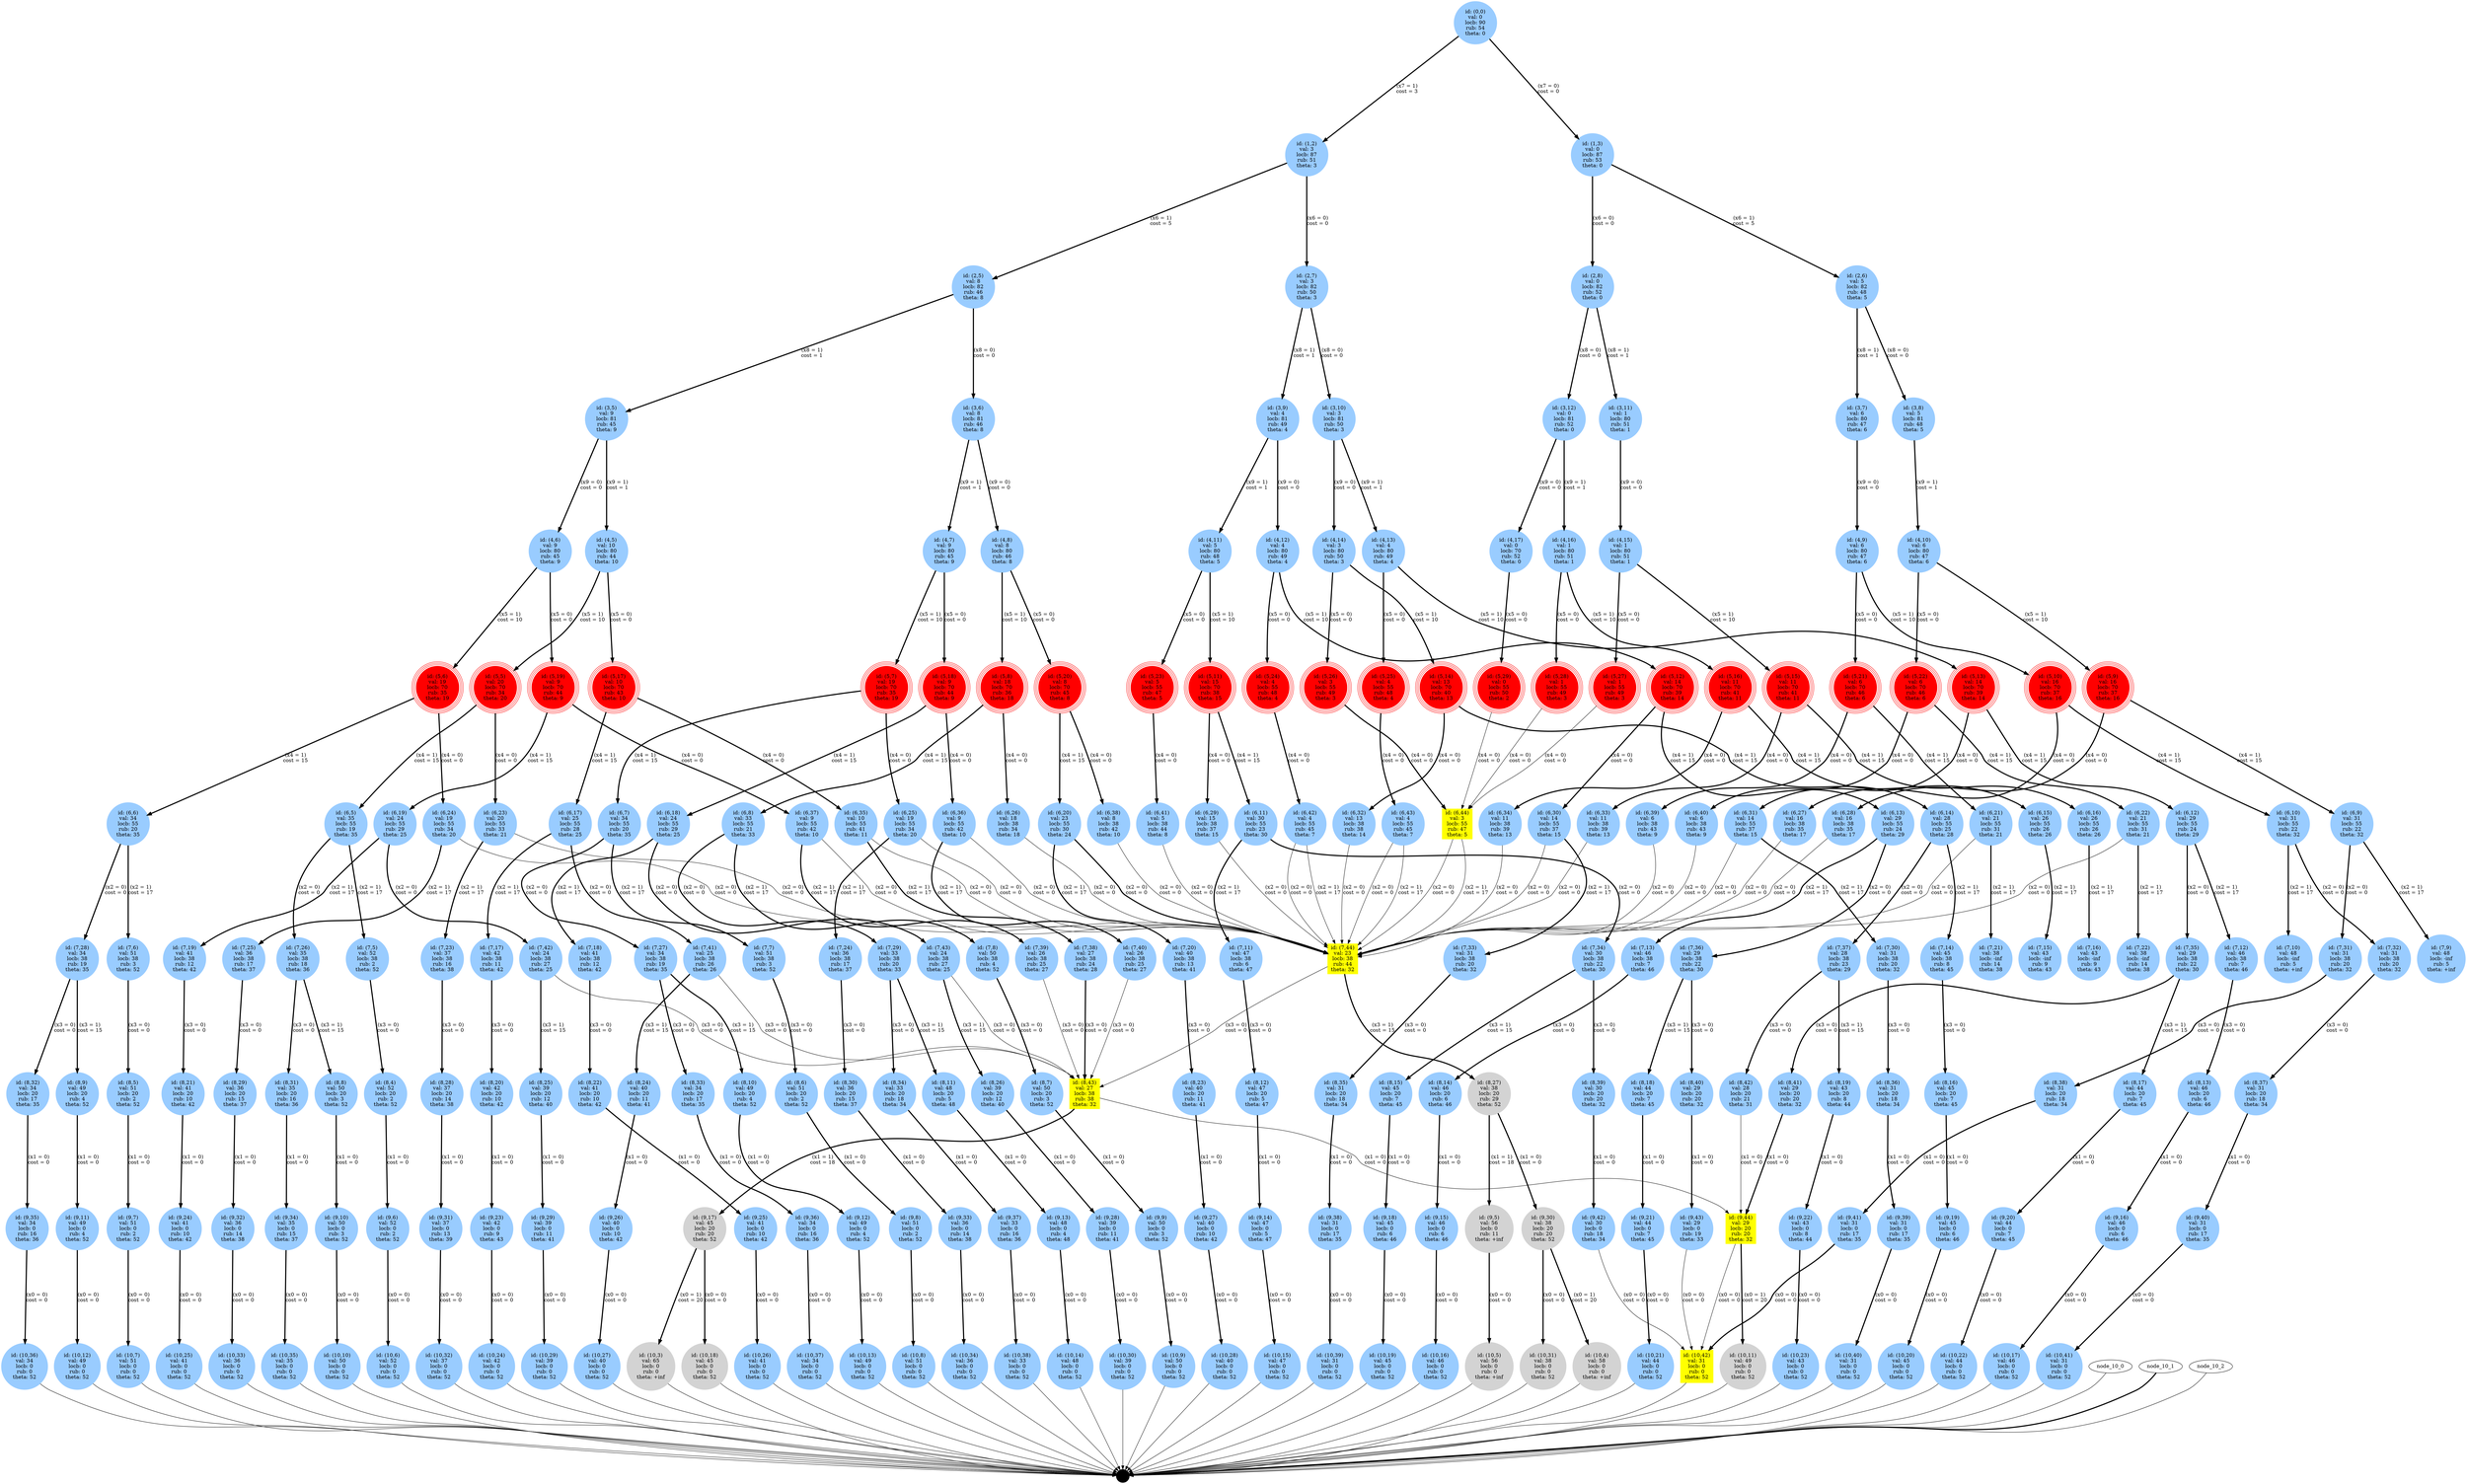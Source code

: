 digraph {
	ranksep = 3;

	node_0_0 [shape=circle,style=filled,color="#99ccff",peripheries=1,group="root",label="id: (0,0)\nval: 0\nlocb: 90\nrub: 54\ntheta: 0"];
	node_1_2 [shape=circle,style=filled,color="#99ccff",peripheries=1,group="7",label="id: (1,2)\nval: 3\nlocb: 87\nrub: 51\ntheta: 3"];
	node_0_0 -> node_1_2 [penwidth=3,label="(x7 = 1)\ncost = 3"];
	node_1_3 [shape=circle,style=filled,color="#99ccff",peripheries=1,group="7",label="id: (1,3)\nval: 0\nlocb: 87\nrub: 53\ntheta: 0"];
	node_0_0 -> node_1_3 [penwidth=3,label="(x7 = 0)\ncost = 0"];
	node_2_5 [shape=circle,style=filled,color="#99ccff",peripheries=1,group="6",label="id: (2,5)\nval: 8\nlocb: 82\nrub: 46\ntheta: 8"];
	node_1_2 -> node_2_5 [penwidth=3,label="(x6 = 1)\ncost = 5"];
	node_2_6 [shape=circle,style=filled,color="#99ccff",peripheries=1,group="6",label="id: (2,6)\nval: 5\nlocb: 82\nrub: 48\ntheta: 5"];
	node_1_3 -> node_2_6 [penwidth=3,label="(x6 = 1)\ncost = 5"];
	node_2_7 [shape=circle,style=filled,color="#99ccff",peripheries=1,group="6",label="id: (2,7)\nval: 3\nlocb: 82\nrub: 50\ntheta: 3"];
	node_1_2 -> node_2_7 [penwidth=3,label="(x6 = 0)\ncost = 0"];
	node_2_8 [shape=circle,style=filled,color="#99ccff",peripheries=1,group="6",label="id: (2,8)\nval: 0\nlocb: 82\nrub: 52\ntheta: 0"];
	node_1_3 -> node_2_8 [penwidth=3,label="(x6 = 0)\ncost = 0"];
	node_3_5 [shape=circle,style=filled,color="#99ccff",peripheries=1,group="8",label="id: (3,5)\nval: 9\nlocb: 81\nrub: 45\ntheta: 9"];
	node_2_5 -> node_3_5 [penwidth=3,label="(x8 = 1)\ncost = 1"];
	node_3_6 [shape=circle,style=filled,color="#99ccff",peripheries=1,group="8",label="id: (3,6)\nval: 8\nlocb: 81\nrub: 46\ntheta: 8"];
	node_2_5 -> node_3_6 [penwidth=3,label="(x8 = 0)\ncost = 0"];
	node_3_7 [shape=circle,style=filled,color="#99ccff",peripheries=1,group="8",label="id: (3,7)\nval: 6\nlocb: 80\nrub: 47\ntheta: 6"];
	node_2_6 -> node_3_7 [penwidth=3,label="(x8 = 1)\ncost = 1"];
	node_3_8 [shape=circle,style=filled,color="#99ccff",peripheries=1,group="8",label="id: (3,8)\nval: 5\nlocb: 81\nrub: 48\ntheta: 5"];
	node_2_6 -> node_3_8 [penwidth=3,label="(x8 = 0)\ncost = 0"];
	node_3_9 [shape=circle,style=filled,color="#99ccff",peripheries=1,group="8",label="id: (3,9)\nval: 4\nlocb: 81\nrub: 49\ntheta: 4"];
	node_2_7 -> node_3_9 [penwidth=3,label="(x8 = 1)\ncost = 1"];
	node_3_10 [shape=circle,style=filled,color="#99ccff",peripheries=1,group="8",label="id: (3,10)\nval: 3\nlocb: 81\nrub: 50\ntheta: 3"];
	node_2_7 -> node_3_10 [penwidth=3,label="(x8 = 0)\ncost = 0"];
	node_3_11 [shape=circle,style=filled,color="#99ccff",peripheries=1,group="8",label="id: (3,11)\nval: 1\nlocb: 80\nrub: 51\ntheta: 1"];
	node_2_8 -> node_3_11 [penwidth=3,label="(x8 = 1)\ncost = 1"];
	node_3_12 [shape=circle,style=filled,color="#99ccff",peripheries=1,group="8",label="id: (3,12)\nval: 0\nlocb: 81\nrub: 52\ntheta: 0"];
	node_2_8 -> node_3_12 [penwidth=3,label="(x8 = 0)\ncost = 0"];
	node_4_5 [shape=circle,style=filled,color="#99ccff",peripheries=1,group="9",label="id: (4,5)\nval: 10\nlocb: 80\nrub: 44\ntheta: 10"];
	node_3_5 -> node_4_5 [penwidth=3,label="(x9 = 1)\ncost = 1"];
	node_4_6 [shape=circle,style=filled,color="#99ccff",peripheries=1,group="9",label="id: (4,6)\nval: 9\nlocb: 80\nrub: 45\ntheta: 9"];
	node_3_5 -> node_4_6 [penwidth=3,label="(x9 = 0)\ncost = 0"];
	node_4_7 [shape=circle,style=filled,color="#99ccff",peripheries=1,group="9",label="id: (4,7)\nval: 9\nlocb: 80\nrub: 45\ntheta: 9"];
	node_3_6 -> node_4_7 [penwidth=3,label="(x9 = 1)\ncost = 1"];
	node_4_8 [shape=circle,style=filled,color="#99ccff",peripheries=1,group="9",label="id: (4,8)\nval: 8\nlocb: 80\nrub: 46\ntheta: 8"];
	node_3_6 -> node_4_8 [penwidth=3,label="(x9 = 0)\ncost = 0"];
	node_4_9 [shape=circle,style=filled,color="#99ccff",peripheries=1,group="9",label="id: (4,9)\nval: 6\nlocb: 80\nrub: 47\ntheta: 6"];
	node_3_7 -> node_4_9 [penwidth=3,label="(x9 = 0)\ncost = 0"];
	node_4_10 [shape=circle,style=filled,color="#99ccff",peripheries=1,group="9",label="id: (4,10)\nval: 6\nlocb: 80\nrub: 47\ntheta: 6"];
	node_3_8 -> node_4_10 [penwidth=3,label="(x9 = 1)\ncost = 1"];
	node_4_11 [shape=circle,style=filled,color="#99ccff",peripheries=1,group="9",label="id: (4,11)\nval: 5\nlocb: 80\nrub: 48\ntheta: 5"];
	node_3_9 -> node_4_11 [penwidth=3,label="(x9 = 1)\ncost = 1"];
	node_4_12 [shape=circle,style=filled,color="#99ccff",peripheries=1,group="9",label="id: (4,12)\nval: 4\nlocb: 80\nrub: 49\ntheta: 4"];
	node_3_9 -> node_4_12 [penwidth=3,label="(x9 = 0)\ncost = 0"];
	node_4_13 [shape=circle,style=filled,color="#99ccff",peripheries=1,group="9",label="id: (4,13)\nval: 4\nlocb: 80\nrub: 49\ntheta: 4"];
	node_3_10 -> node_4_13 [penwidth=3,label="(x9 = 1)\ncost = 1"];
	node_4_14 [shape=circle,style=filled,color="#99ccff",peripheries=1,group="9",label="id: (4,14)\nval: 3\nlocb: 80\nrub: 50\ntheta: 3"];
	node_3_10 -> node_4_14 [penwidth=3,label="(x9 = 0)\ncost = 0"];
	node_4_15 [shape=circle,style=filled,color="#99ccff",peripheries=1,group="9",label="id: (4,15)\nval: 1\nlocb: 80\nrub: 51\ntheta: 1"];
	node_3_11 -> node_4_15 [penwidth=3,label="(x9 = 0)\ncost = 0"];
	node_4_16 [shape=circle,style=filled,color="#99ccff",peripheries=1,group="9",label="id: (4,16)\nval: 1\nlocb: 80\nrub: 51\ntheta: 1"];
	node_3_12 -> node_4_16 [penwidth=3,label="(x9 = 1)\ncost = 1"];
	node_4_17 [shape=circle,style=filled,color="#99ccff",peripheries=1,group="9",label="id: (4,17)\nval: 0\nlocb: 70\nrub: 52\ntheta: 0"];
	node_3_12 -> node_4_17 [penwidth=3,label="(x9 = 0)\ncost = 0"];
	node_5_5 [shape=circle,style=filled,color=red,peripheries=4,group="5",label="id: (5,5)\nval: 20\nlocb: 70\nrub: 34\ntheta: 20"];
	node_4_5 -> node_5_5 [penwidth=3,label="(x5 = 1)\ncost = 10"];
	node_5_6 [shape=circle,style=filled,color=red,peripheries=4,group="5",label="id: (5,6)\nval: 19\nlocb: 70\nrub: 35\ntheta: 19"];
	node_4_6 -> node_5_6 [penwidth=3,label="(x5 = 1)\ncost = 10"];
	node_5_7 [shape=circle,style=filled,color=red,peripheries=4,group="5",label="id: (5,7)\nval: 19\nlocb: 70\nrub: 35\ntheta: 19"];
	node_4_7 -> node_5_7 [penwidth=3,label="(x5 = 1)\ncost = 10"];
	node_5_8 [shape=circle,style=filled,color=red,peripheries=4,group="5",label="id: (5,8)\nval: 18\nlocb: 70\nrub: 36\ntheta: 18"];
	node_4_8 -> node_5_8 [penwidth=3,label="(x5 = 1)\ncost = 10"];
	node_5_9 [shape=circle,style=filled,color=red,peripheries=4,group="5",label="id: (5,9)\nval: 16\nlocb: 70\nrub: 37\ntheta: 16"];
	node_4_10 -> node_5_9 [penwidth=3,label="(x5 = 1)\ncost = 10"];
	node_5_10 [shape=circle,style=filled,color=red,peripheries=4,group="5",label="id: (5,10)\nval: 16\nlocb: 70\nrub: 37\ntheta: 16"];
	node_4_9 -> node_5_10 [penwidth=3,label="(x5 = 1)\ncost = 10"];
	node_5_11 [shape=circle,style=filled,color=red,peripheries=4,group="5",label="id: (5,11)\nval: 15\nlocb: 70\nrub: 38\ntheta: 15"];
	node_4_11 -> node_5_11 [penwidth=3,label="(x5 = 1)\ncost = 10"];
	node_5_12 [shape=circle,style=filled,color=red,peripheries=4,group="5",label="id: (5,12)\nval: 14\nlocb: 70\nrub: 39\ntheta: 14"];
	node_4_12 -> node_5_12 [penwidth=3,label="(x5 = 1)\ncost = 10"];
	node_5_13 [shape=circle,style=filled,color=red,peripheries=4,group="5",label="id: (5,13)\nval: 14\nlocb: 70\nrub: 39\ntheta: 14"];
	node_4_13 -> node_5_13 [penwidth=3,label="(x5 = 1)\ncost = 10"];
	node_5_14 [shape=circle,style=filled,color=red,peripheries=4,group="5",label="id: (5,14)\nval: 13\nlocb: 70\nrub: 40\ntheta: 13"];
	node_4_14 -> node_5_14 [penwidth=3,label="(x5 = 1)\ncost = 10"];
	node_5_15 [shape=circle,style=filled,color=red,peripheries=4,group="5",label="id: (5,15)\nval: 11\nlocb: 70\nrub: 41\ntheta: 11"];
	node_4_15 -> node_5_15 [penwidth=3,label="(x5 = 1)\ncost = 10"];
	node_5_16 [shape=circle,style=filled,color=red,peripheries=4,group="5",label="id: (5,16)\nval: 11\nlocb: 70\nrub: 41\ntheta: 11"];
	node_4_16 -> node_5_16 [penwidth=3,label="(x5 = 1)\ncost = 10"];
	node_5_17 [shape=circle,style=filled,color=red,peripheries=4,group="5",label="id: (5,17)\nval: 10\nlocb: 70\nrub: 43\ntheta: 10"];
	node_4_5 -> node_5_17 [penwidth=3,label="(x5 = 0)\ncost = 0"];
	node_5_18 [shape=circle,style=filled,color=red,peripheries=4,group="5",label="id: (5,18)\nval: 9\nlocb: 70\nrub: 44\ntheta: 9"];
	node_4_7 -> node_5_18 [penwidth=3,label="(x5 = 0)\ncost = 0"];
	node_5_19 [shape=circle,style=filled,color=red,peripheries=4,group="5",label="id: (5,19)\nval: 9\nlocb: 70\nrub: 44\ntheta: 9"];
	node_4_6 -> node_5_19 [penwidth=3,label="(x5 = 0)\ncost = 0"];
	node_5_20 [shape=circle,style=filled,color=red,peripheries=4,group="5",label="id: (5,20)\nval: 8\nlocb: 70\nrub: 45\ntheta: 8"];
	node_4_8 -> node_5_20 [penwidth=3,label="(x5 = 0)\ncost = 0"];
	node_5_21 [shape=circle,style=filled,color=red,peripheries=4,group="5",label="id: (5,21)\nval: 6\nlocb: 70\nrub: 46\ntheta: 6"];
	node_4_9 -> node_5_21 [penwidth=3,label="(x5 = 0)\ncost = 0"];
	node_5_22 [shape=circle,style=filled,color=red,peripheries=4,group="5",label="id: (5,22)\nval: 6\nlocb: 70\nrub: 46\ntheta: 6"];
	node_4_10 -> node_5_22 [penwidth=3,label="(x5 = 0)\ncost = 0"];
	node_5_23 [shape=circle,style=filled,color=red,peripheries=4,group="5",label="id: (5,23)\nval: 5\nlocb: 55\nrub: 47\ntheta: 5"];
	node_4_11 -> node_5_23 [penwidth=3,label="(x5 = 0)\ncost = 0"];
	node_5_24 [shape=circle,style=filled,color=red,peripheries=4,group="5",label="id: (5,24)\nval: 4\nlocb: 55\nrub: 48\ntheta: 4"];
	node_4_12 -> node_5_24 [penwidth=3,label="(x5 = 0)\ncost = 0"];
	node_5_25 [shape=circle,style=filled,color=red,peripheries=4,group="5",label="id: (5,25)\nval: 4\nlocb: 55\nrub: 48\ntheta: 4"];
	node_4_13 -> node_5_25 [penwidth=3,label="(x5 = 0)\ncost = 0"];
	node_5_26 [shape=circle,style=filled,color=red,peripheries=4,group="5",label="id: (5,26)\nval: 3\nlocb: 55\nrub: 49\ntheta: 3"];
	node_4_14 -> node_5_26 [penwidth=3,label="(x5 = 0)\ncost = 0"];
	node_5_27 [shape=circle,style=filled,color=red,peripheries=4,group="5",label="id: (5,27)\nval: 1\nlocb: 55\nrub: 49\ntheta: 3"];
	node_4_15 -> node_5_27 [penwidth=3,label="(x5 = 0)\ncost = 0"];
	node_5_28 [shape=circle,style=filled,color=red,peripheries=4,group="5",label="id: (5,28)\nval: 1\nlocb: 55\nrub: 49\ntheta: 3"];
	node_4_16 -> node_5_28 [penwidth=3,label="(x5 = 0)\ncost = 0"];
	node_5_29 [shape=circle,style=filled,color=red,peripheries=4,group="5",label="id: (5,29)\nval: 0\nlocb: 55\nrub: 50\ntheta: 2"];
	node_4_17 -> node_5_29 [penwidth=3,label="(x5 = 0)\ncost = 0"];
	node_6_5 [shape=circle,style=filled,color="#99ccff",peripheries=1,group="4",label="id: (6,5)\nval: 35\nlocb: 55\nrub: 19\ntheta: 35"];
	node_5_5 -> node_6_5 [penwidth=3,label="(x4 = 1)\ncost = 15"];
	node_6_6 [shape=circle,style=filled,color="#99ccff",peripheries=1,group="4",label="id: (6,6)\nval: 34\nlocb: 55\nrub: 20\ntheta: 35"];
	node_5_6 -> node_6_6 [penwidth=3,label="(x4 = 1)\ncost = 15"];
	node_6_7 [shape=circle,style=filled,color="#99ccff",peripheries=1,group="4",label="id: (6,7)\nval: 34\nlocb: 55\nrub: 20\ntheta: 35"];
	node_5_7 -> node_6_7 [penwidth=3,label="(x4 = 1)\ncost = 15"];
	node_6_8 [shape=circle,style=filled,color="#99ccff",peripheries=1,group="4",label="id: (6,8)\nval: 33\nlocb: 55\nrub: 21\ntheta: 33"];
	node_5_8 -> node_6_8 [penwidth=3,label="(x4 = 1)\ncost = 15"];
	node_6_9 [shape=circle,style=filled,color="#99ccff",peripheries=1,group="4",label="id: (6,9)\nval: 31\nlocb: 55\nrub: 22\ntheta: 32"];
	node_5_9 -> node_6_9 [penwidth=3,label="(x4 = 1)\ncost = 15"];
	node_6_10 [shape=circle,style=filled,color="#99ccff",peripheries=1,group="4",label="id: (6,10)\nval: 31\nlocb: 55\nrub: 22\ntheta: 32"];
	node_5_10 -> node_6_10 [penwidth=3,label="(x4 = 1)\ncost = 15"];
	node_6_11 [shape=circle,style=filled,color="#99ccff",peripheries=1,group="4",label="id: (6,11)\nval: 30\nlocb: 55\nrub: 23\ntheta: 30"];
	node_5_11 -> node_6_11 [penwidth=3,label="(x4 = 1)\ncost = 15"];
	node_6_12 [shape=circle,style=filled,color="#99ccff",peripheries=1,group="4",label="id: (6,12)\nval: 29\nlocb: 55\nrub: 24\ntheta: 29"];
	node_5_13 -> node_6_12 [penwidth=3,label="(x4 = 1)\ncost = 15"];
	node_6_13 [shape=circle,style=filled,color="#99ccff",peripheries=1,group="4",label="id: (6,13)\nval: 29\nlocb: 55\nrub: 24\ntheta: 29"];
	node_5_12 -> node_6_13 [penwidth=3,label="(x4 = 1)\ncost = 15"];
	node_6_14 [shape=circle,style=filled,color="#99ccff",peripheries=1,group="4",label="id: (6,14)\nval: 28\nlocb: 55\nrub: 25\ntheta: 28"];
	node_5_14 -> node_6_14 [penwidth=3,label="(x4 = 1)\ncost = 15"];
	node_6_15 [shape=circle,style=filled,color="#99ccff",peripheries=1,group="4",label="id: (6,15)\nval: 26\nlocb: 55\nrub: 26\ntheta: 26"];
	node_5_16 -> node_6_15 [penwidth=3,label="(x4 = 1)\ncost = 15"];
	node_6_16 [shape=circle,style=filled,color="#99ccff",peripheries=1,group="4",label="id: (6,16)\nval: 26\nlocb: 55\nrub: 26\ntheta: 26"];
	node_5_15 -> node_6_16 [penwidth=3,label="(x4 = 1)\ncost = 15"];
	node_6_17 [shape=circle,style=filled,color="#99ccff",peripheries=1,group="4",label="id: (6,17)\nval: 25\nlocb: 55\nrub: 28\ntheta: 25"];
	node_5_17 -> node_6_17 [penwidth=3,label="(x4 = 1)\ncost = 15"];
	node_6_18 [shape=circle,style=filled,color="#99ccff",peripheries=1,group="4",label="id: (6,18)\nval: 24\nlocb: 55\nrub: 29\ntheta: 25"];
	node_5_18 -> node_6_18 [penwidth=3,label="(x4 = 1)\ncost = 15"];
	node_6_19 [shape=circle,style=filled,color="#99ccff",peripheries=1,group="4",label="id: (6,19)\nval: 24\nlocb: 55\nrub: 29\ntheta: 25"];
	node_5_19 -> node_6_19 [penwidth=3,label="(x4 = 1)\ncost = 15"];
	node_6_20 [shape=circle,style=filled,color="#99ccff",peripheries=1,group="4",label="id: (6,20)\nval: 23\nlocb: 55\nrub: 30\ntheta: 24"];
	node_5_20 -> node_6_20 [penwidth=3,label="(x4 = 1)\ncost = 15"];
	node_6_21 [shape=circle,style=filled,color="#99ccff",peripheries=1,group="4",label="id: (6,21)\nval: 21\nlocb: 55\nrub: 31\ntheta: 21"];
	node_5_21 -> node_6_21 [penwidth=3,label="(x4 = 1)\ncost = 15"];
	node_6_22 [shape=circle,style=filled,color="#99ccff",peripheries=1,group="4",label="id: (6,22)\nval: 21\nlocb: 55\nrub: 31\ntheta: 21"];
	node_5_22 -> node_6_22 [penwidth=3,label="(x4 = 1)\ncost = 15"];
	node_6_23 [shape=circle,style=filled,color="#99ccff",peripheries=1,group="4",label="id: (6,23)\nval: 20\nlocb: 55\nrub: 33\ntheta: 21"];
	node_5_5 -> node_6_23 [penwidth=3,label="(x4 = 0)\ncost = 0"];
	node_6_24 [shape=circle,style=filled,color="#99ccff",peripheries=1,group="4",label="id: (6,24)\nval: 19\nlocb: 55\nrub: 34\ntheta: 20"];
	node_5_6 -> node_6_24 [penwidth=3,label="(x4 = 0)\ncost = 0"];
	node_6_25 [shape=circle,style=filled,color="#99ccff",peripheries=1,group="4",label="id: (6,25)\nval: 19\nlocb: 55\nrub: 34\ntheta: 20"];
	node_5_7 -> node_6_25 [penwidth=3,label="(x4 = 0)\ncost = 0"];
	node_6_26 [shape=circle,style=filled,color="#99ccff",peripheries=1,group="4",label="id: (6,26)\nval: 18\nlocb: 38\nrub: 34\ntheta: 18"];
	node_5_8 -> node_6_26 [penwidth=3,label="(x4 = 0)\ncost = 0"];
	node_6_27 [shape=circle,style=filled,color="#99ccff",peripheries=1,group="4",label="id: (6,27)\nval: 16\nlocb: 38\nrub: 35\ntheta: 17"];
	node_5_10 -> node_6_27 [penwidth=3,label="(x4 = 0)\ncost = 0"];
	node_6_28 [shape=circle,style=filled,color="#99ccff",peripheries=1,group="4",label="id: (6,28)\nval: 16\nlocb: 38\nrub: 35\ntheta: 17"];
	node_5_9 -> node_6_28 [penwidth=3,label="(x4 = 0)\ncost = 0"];
	node_6_29 [shape=circle,style=filled,color="#99ccff",peripheries=1,group="4",label="id: (6,29)\nval: 15\nlocb: 38\nrub: 37\ntheta: 15"];
	node_5_11 -> node_6_29 [penwidth=3,label="(x4 = 0)\ncost = 0"];
	node_6_30 [shape=circle,style=filled,color="#99ccff",peripheries=1,group="4",label="id: (6,30)\nval: 14\nlocb: 55\nrub: 37\ntheta: 15"];
	node_5_12 -> node_6_30 [penwidth=3,label="(x4 = 0)\ncost = 0"];
	node_6_31 [shape=circle,style=filled,color="#99ccff",peripheries=1,group="4",label="id: (6,31)\nval: 14\nlocb: 55\nrub: 37\ntheta: 15"];
	node_5_13 -> node_6_31 [penwidth=3,label="(x4 = 0)\ncost = 0"];
	node_6_32 [shape=circle,style=filled,color="#99ccff",peripheries=1,group="4",label="id: (6,32)\nval: 13\nlocb: 38\nrub: 38\ntheta: 14"];
	node_5_14 -> node_6_32 [penwidth=3,label="(x4 = 0)\ncost = 0"];
	node_6_33 [shape=circle,style=filled,color="#99ccff",peripheries=1,group="4",label="id: (6,33)\nval: 11\nlocb: 38\nrub: 39\ntheta: 13"];
	node_5_15 -> node_6_33 [penwidth=3,label="(x4 = 0)\ncost = 0"];
	node_6_34 [shape=circle,style=filled,color="#99ccff",peripheries=1,group="4",label="id: (6,34)\nval: 11\nlocb: 38\nrub: 39\ntheta: 13"];
	node_5_16 -> node_6_34 [penwidth=3,label="(x4 = 0)\ncost = 0"];
	node_6_35 [shape=circle,style=filled,color="#99ccff",peripheries=1,group="4",label="id: (6,35)\nval: 10\nlocb: 55\nrub: 41\ntheta: 11"];
	node_5_17 -> node_6_35 [penwidth=3,label="(x4 = 0)\ncost = 0"];
	node_6_36 [shape=circle,style=filled,color="#99ccff",peripheries=1,group="4",label="id: (6,36)\nval: 9\nlocb: 55\nrub: 42\ntheta: 10"];
	node_5_18 -> node_6_36 [penwidth=3,label="(x4 = 0)\ncost = 0"];
	node_6_37 [shape=circle,style=filled,color="#99ccff",peripheries=1,group="4",label="id: (6,37)\nval: 9\nlocb: 55\nrub: 42\ntheta: 10"];
	node_5_19 -> node_6_37 [penwidth=3,label="(x4 = 0)\ncost = 0"];
	node_6_38 [shape=circle,style=filled,color="#99ccff",peripheries=1,group="4",label="id: (6,38)\nval: 8\nlocb: 38\nrub: 42\ntheta: 10"];
	node_5_20 -> node_6_38 [penwidth=3,label="(x4 = 0)\ncost = 0"];
	node_6_39 [shape=circle,style=filled,color="#99ccff",peripheries=1,group="4",label="id: (6,39)\nval: 6\nlocb: 38\nrub: 43\ntheta: 9"];
	node_5_21 -> node_6_39 [penwidth=3,label="(x4 = 0)\ncost = 0"];
	node_6_40 [shape=circle,style=filled,color="#99ccff",peripheries=1,group="4",label="id: (6,40)\nval: 6\nlocb: 38\nrub: 43\ntheta: 9"];
	node_5_22 -> node_6_40 [penwidth=3,label="(x4 = 0)\ncost = 0"];
	node_6_41 [shape=circle,style=filled,color="#99ccff",peripheries=1,group="4",label="id: (6,41)\nval: 5\nlocb: 38\nrub: 44\ntheta: 8"];
	node_5_23 -> node_6_41 [penwidth=3,label="(x4 = 0)\ncost = 0"];
	node_6_42 [shape=circle,style=filled,color="#99ccff",peripheries=1,group="4",label="id: (6,42)\nval: 4\nlocb: 55\nrub: 45\ntheta: 7"];
	node_5_24 -> node_6_42 [penwidth=3,label="(x4 = 0)\ncost = 0"];
	node_6_43 [shape=circle,style=filled,color="#99ccff",peripheries=1,group="4",label="id: (6,43)\nval: 4\nlocb: 55\nrub: 45\ntheta: 7"];
	node_5_25 -> node_6_43 [penwidth=3,label="(x4 = 0)\ncost = 0"];
	node_6_44 [shape=square,style=filled,color=yellow,peripheries=1,group="4",label="id: (6,44)\nval: 3\nlocb: 55\nrub: 47\ntheta: 5"];
	node_5_26 -> node_6_44 [penwidth=3,label="(x4 = 0)\ncost = 0"];
	node_5_27 -> node_6_44 [penwidth=1,label="(x4 = 0)\ncost = 0"];
	node_5_28 -> node_6_44 [penwidth=1,label="(x4 = 0)\ncost = 0"];
	node_5_29 -> node_6_44 [penwidth=1,label="(x4 = 0)\ncost = 0"];
	node_7_5 [shape=circle,style=filled,color="#99ccff",peripheries=1,group="2",label="id: (7,5)\nval: 52\nlocb: 38\nrub: 2\ntheta: 52"];
	node_6_5 -> node_7_5 [penwidth=3,label="(x2 = 1)\ncost = 17"];
	node_7_6 [shape=circle,style=filled,color="#99ccff",peripheries=1,group="2",label="id: (7,6)\nval: 51\nlocb: 38\nrub: 3\ntheta: 52"];
	node_6_6 -> node_7_6 [penwidth=3,label="(x2 = 1)\ncost = 17"];
	node_7_7 [shape=circle,style=filled,color="#99ccff",peripheries=1,group="2",label="id: (7,7)\nval: 51\nlocb: 38\nrub: 3\ntheta: 52"];
	node_6_7 -> node_7_7 [penwidth=3,label="(x2 = 1)\ncost = 17"];
	node_7_8 [shape=circle,style=filled,color="#99ccff",peripheries=1,group="2",label="id: (7,8)\nval: 50\nlocb: 38\nrub: 4\ntheta: 52"];
	node_6_8 -> node_7_8 [penwidth=3,label="(x2 = 1)\ncost = 17"];
	node_7_9 [shape=circle,style=filled,color="#99ccff",peripheries=1,group="2",label="id: (7,9)\nval: 48\nlocb: -inf\nrub: 5\ntheta: +inf"];
	node_6_9 -> node_7_9 [penwidth=3,label="(x2 = 1)\ncost = 17"];
	node_7_10 [shape=circle,style=filled,color="#99ccff",peripheries=1,group="2",label="id: (7,10)\nval: 48\nlocb: -inf\nrub: 5\ntheta: +inf"];
	node_6_10 -> node_7_10 [penwidth=3,label="(x2 = 1)\ncost = 17"];
	node_7_11 [shape=circle,style=filled,color="#99ccff",peripheries=1,group="2",label="id: (7,11)\nval: 47\nlocb: 38\nrub: 6\ntheta: 47"];
	node_6_11 -> node_7_11 [penwidth=3,label="(x2 = 1)\ncost = 17"];
	node_7_12 [shape=circle,style=filled,color="#99ccff",peripheries=1,group="2",label="id: (7,12)\nval: 46\nlocb: 38\nrub: 7\ntheta: 46"];
	node_6_12 -> node_7_12 [penwidth=3,label="(x2 = 1)\ncost = 17"];
	node_7_13 [shape=circle,style=filled,color="#99ccff",peripheries=1,group="2",label="id: (7,13)\nval: 46\nlocb: 38\nrub: 7\ntheta: 46"];
	node_6_13 -> node_7_13 [penwidth=3,label="(x2 = 1)\ncost = 17"];
	node_7_14 [shape=circle,style=filled,color="#99ccff",peripheries=1,group="2",label="id: (7,14)\nval: 45\nlocb: 38\nrub: 8\ntheta: 45"];
	node_6_14 -> node_7_14 [penwidth=3,label="(x2 = 1)\ncost = 17"];
	node_7_15 [shape=circle,style=filled,color="#99ccff",peripheries=1,group="2",label="id: (7,15)\nval: 43\nlocb: -inf\nrub: 9\ntheta: 43"];
	node_6_15 -> node_7_15 [penwidth=3,label="(x2 = 1)\ncost = 17"];
	node_7_16 [shape=circle,style=filled,color="#99ccff",peripheries=1,group="2",label="id: (7,16)\nval: 43\nlocb: -inf\nrub: 9\ntheta: 43"];
	node_6_16 -> node_7_16 [penwidth=3,label="(x2 = 1)\ncost = 17"];
	node_7_17 [shape=circle,style=filled,color="#99ccff",peripheries=1,group="2",label="id: (7,17)\nval: 42\nlocb: 38\nrub: 11\ntheta: 42"];
	node_6_17 -> node_7_17 [penwidth=3,label="(x2 = 1)\ncost = 17"];
	node_7_18 [shape=circle,style=filled,color="#99ccff",peripheries=1,group="2",label="id: (7,18)\nval: 41\nlocb: 38\nrub: 12\ntheta: 42"];
	node_6_18 -> node_7_18 [penwidth=3,label="(x2 = 1)\ncost = 17"];
	node_7_19 [shape=circle,style=filled,color="#99ccff",peripheries=1,group="2",label="id: (7,19)\nval: 41\nlocb: 38\nrub: 12\ntheta: 42"];
	node_6_19 -> node_7_19 [penwidth=3,label="(x2 = 1)\ncost = 17"];
	node_7_20 [shape=circle,style=filled,color="#99ccff",peripheries=1,group="2",label="id: (7,20)\nval: 40\nlocb: 38\nrub: 13\ntheta: 41"];
	node_6_20 -> node_7_20 [penwidth=3,label="(x2 = 1)\ncost = 17"];
	node_7_21 [shape=circle,style=filled,color="#99ccff",peripheries=1,group="2",label="id: (7,21)\nval: 38\nlocb: -inf\nrub: 14\ntheta: 38"];
	node_6_21 -> node_7_21 [penwidth=3,label="(x2 = 1)\ncost = 17"];
	node_7_22 [shape=circle,style=filled,color="#99ccff",peripheries=1,group="2",label="id: (7,22)\nval: 38\nlocb: -inf\nrub: 14\ntheta: 38"];
	node_6_22 -> node_7_22 [penwidth=3,label="(x2 = 1)\ncost = 17"];
	node_7_23 [shape=circle,style=filled,color="#99ccff",peripheries=1,group="2",label="id: (7,23)\nval: 37\nlocb: 38\nrub: 16\ntheta: 38"];
	node_6_23 -> node_7_23 [penwidth=3,label="(x2 = 1)\ncost = 17"];
	node_7_24 [shape=circle,style=filled,color="#99ccff",peripheries=1,group="2",label="id: (7,24)\nval: 36\nlocb: 38\nrub: 17\ntheta: 37"];
	node_6_25 -> node_7_24 [penwidth=3,label="(x2 = 1)\ncost = 17"];
	node_7_25 [shape=circle,style=filled,color="#99ccff",peripheries=1,group="2",label="id: (7,25)\nval: 36\nlocb: 38\nrub: 17\ntheta: 37"];
	node_6_24 -> node_7_25 [penwidth=3,label="(x2 = 1)\ncost = 17"];
	node_7_26 [shape=circle,style=filled,color="#99ccff",peripheries=1,group="2",label="id: (7,26)\nval: 35\nlocb: 38\nrub: 18\ntheta: 36"];
	node_6_5 -> node_7_26 [penwidth=3,label="(x2 = 0)\ncost = 0"];
	node_7_27 [shape=circle,style=filled,color="#99ccff",peripheries=1,group="2",label="id: (7,27)\nval: 34\nlocb: 38\nrub: 19\ntheta: 35"];
	node_6_7 -> node_7_27 [penwidth=3,label="(x2 = 0)\ncost = 0"];
	node_7_28 [shape=circle,style=filled,color="#99ccff",peripheries=1,group="2",label="id: (7,28)\nval: 34\nlocb: 38\nrub: 19\ntheta: 35"];
	node_6_6 -> node_7_28 [penwidth=3,label="(x2 = 0)\ncost = 0"];
	node_7_29 [shape=circle,style=filled,color="#99ccff",peripheries=1,group="2",label="id: (7,29)\nval: 33\nlocb: 38\nrub: 20\ntheta: 33"];
	node_6_8 -> node_7_29 [penwidth=3,label="(x2 = 0)\ncost = 0"];
	node_7_30 [shape=circle,style=filled,color="#99ccff",peripheries=1,group="2",label="id: (7,30)\nval: 31\nlocb: 38\nrub: 20\ntheta: 32"];
	node_6_31 -> node_7_30 [penwidth=3,label="(x2 = 1)\ncost = 17"];
	node_7_31 [shape=circle,style=filled,color="#99ccff",peripheries=1,group="2",label="id: (7,31)\nval: 31\nlocb: 38\nrub: 20\ntheta: 32"];
	node_6_9 -> node_7_31 [penwidth=3,label="(x2 = 0)\ncost = 0"];
	node_7_32 [shape=circle,style=filled,color="#99ccff",peripheries=1,group="2",label="id: (7,32)\nval: 31\nlocb: 38\nrub: 20\ntheta: 32"];
	node_6_10 -> node_7_32 [penwidth=3,label="(x2 = 0)\ncost = 0"];
	node_7_33 [shape=circle,style=filled,color="#99ccff",peripheries=1,group="2",label="id: (7,33)\nval: 31\nlocb: 38\nrub: 20\ntheta: 32"];
	node_6_30 -> node_7_33 [penwidth=3,label="(x2 = 1)\ncost = 17"];
	node_7_34 [shape=circle,style=filled,color="#99ccff",peripheries=1,group="2",label="id: (7,34)\nval: 30\nlocb: 38\nrub: 22\ntheta: 30"];
	node_6_11 -> node_7_34 [penwidth=3,label="(x2 = 0)\ncost = 0"];
	node_7_35 [shape=circle,style=filled,color="#99ccff",peripheries=1,group="2",label="id: (7,35)\nval: 29\nlocb: 38\nrub: 22\ntheta: 30"];
	node_6_12 -> node_7_35 [penwidth=3,label="(x2 = 0)\ncost = 0"];
	node_7_36 [shape=circle,style=filled,color="#99ccff",peripheries=1,group="2",label="id: (7,36)\nval: 29\nlocb: 38\nrub: 22\ntheta: 30"];
	node_6_13 -> node_7_36 [penwidth=3,label="(x2 = 0)\ncost = 0"];
	node_7_37 [shape=circle,style=filled,color="#99ccff",peripheries=1,group="2",label="id: (7,37)\nval: 28\nlocb: 38\nrub: 23\ntheta: 29"];
	node_6_14 -> node_7_37 [penwidth=3,label="(x2 = 0)\ncost = 0"];
	node_7_38 [shape=circle,style=filled,color="#99ccff",peripheries=1,group="2",label="id: (7,38)\nval: 27\nlocb: 38\nrub: 24\ntheta: 28"];
	node_6_35 -> node_7_38 [penwidth=3,label="(x2 = 1)\ncost = 17"];
	node_7_39 [shape=circle,style=filled,color="#99ccff",peripheries=1,group="2",label="id: (7,39)\nval: 26\nlocb: 38\nrub: 25\ntheta: 27"];
	node_6_37 -> node_7_39 [penwidth=3,label="(x2 = 1)\ncost = 17"];
	node_7_40 [shape=circle,style=filled,color="#99ccff",peripheries=1,group="2",label="id: (7,40)\nval: 26\nlocb: 38\nrub: 25\ntheta: 27"];
	node_6_36 -> node_7_40 [penwidth=3,label="(x2 = 1)\ncost = 17"];
	node_7_41 [shape=circle,style=filled,color="#99ccff",peripheries=1,group="2",label="id: (7,41)\nval: 25\nlocb: 38\nrub: 26\ntheta: 26"];
	node_6_17 -> node_7_41 [penwidth=3,label="(x2 = 0)\ncost = 0"];
	node_7_42 [shape=circle,style=filled,color="#99ccff",peripheries=1,group="2",label="id: (7,42)\nval: 24\nlocb: 38\nrub: 27\ntheta: 25"];
	node_6_19 -> node_7_42 [penwidth=3,label="(x2 = 0)\ncost = 0"];
	node_7_43 [shape=circle,style=filled,color="#99ccff",peripheries=1,group="2",label="id: (7,43)\nval: 24\nlocb: 38\nrub: 27\ntheta: 25"];
	node_6_18 -> node_7_43 [penwidth=3,label="(x2 = 0)\ncost = 0"];
	node_7_44 [shape=square,style=filled,color=yellow,peripheries=1,group="2",label="id: (7,44)\nval: 23\nlocb: 38\nrub: 44\ntheta: 32"];
	node_6_20 -> node_7_44 [penwidth=3,label="(x2 = 0)\ncost = 0"];
	node_6_21 -> node_7_44 [penwidth=1,label="(x2 = 0)\ncost = 0"];
	node_6_42 -> node_7_44 [penwidth=1,label="(x2 = 1)\ncost = 17"];
	node_6_22 -> node_7_44 [penwidth=1,label="(x2 = 0)\ncost = 0"];
	node_6_43 -> node_7_44 [penwidth=1,label="(x2 = 1)\ncost = 17"];
	node_6_23 -> node_7_44 [penwidth=1,label="(x2 = 0)\ncost = 0"];
	node_6_44 -> node_7_44 [penwidth=1,label="(x2 = 1)\ncost = 17"];
	node_6_25 -> node_7_44 [penwidth=1,label="(x2 = 0)\ncost = 0"];
	node_6_24 -> node_7_44 [penwidth=1,label="(x2 = 0)\ncost = 0"];
	node_6_26 -> node_7_44 [penwidth=1,label="(x2 = 0)\ncost = 0"];
	node_6_27 -> node_7_44 [penwidth=1,label="(x2 = 0)\ncost = 0"];
	node_6_28 -> node_7_44 [penwidth=1,label="(x2 = 0)\ncost = 0"];
	node_6_29 -> node_7_44 [penwidth=1,label="(x2 = 0)\ncost = 0"];
	node_6_30 -> node_7_44 [penwidth=1,label="(x2 = 0)\ncost = 0"];
	node_6_31 -> node_7_44 [penwidth=1,label="(x2 = 0)\ncost = 0"];
	node_6_32 -> node_7_44 [penwidth=1,label="(x2 = 0)\ncost = 0"];
	node_6_33 -> node_7_44 [penwidth=1,label="(x2 = 0)\ncost = 0"];
	node_6_34 -> node_7_44 [penwidth=1,label="(x2 = 0)\ncost = 0"];
	node_6_35 -> node_7_44 [penwidth=1,label="(x2 = 0)\ncost = 0"];
	node_6_36 -> node_7_44 [penwidth=1,label="(x2 = 0)\ncost = 0"];
	node_6_37 -> node_7_44 [penwidth=1,label="(x2 = 0)\ncost = 0"];
	node_6_38 -> node_7_44 [penwidth=1,label="(x2 = 0)\ncost = 0"];
	node_6_40 -> node_7_44 [penwidth=1,label="(x2 = 0)\ncost = 0"];
	node_6_39 -> node_7_44 [penwidth=1,label="(x2 = 0)\ncost = 0"];
	node_6_41 -> node_7_44 [penwidth=1,label="(x2 = 0)\ncost = 0"];
	node_6_42 -> node_7_44 [penwidth=1,label="(x2 = 0)\ncost = 0"];
	node_6_43 -> node_7_44 [penwidth=1,label="(x2 = 0)\ncost = 0"];
	node_6_44 -> node_7_44 [penwidth=1,label="(x2 = 0)\ncost = 0"];
	node_8_4 [shape=circle,style=filled,color="#99ccff",peripheries=1,group="3",label="id: (8,4)\nval: 52\nlocb: 20\nrub: 2\ntheta: 52"];
	node_7_5 -> node_8_4 [penwidth=3,label="(x3 = 0)\ncost = 0"];
	node_8_5 [shape=circle,style=filled,color="#99ccff",peripheries=1,group="3",label="id: (8,5)\nval: 51\nlocb: 20\nrub: 2\ntheta: 52"];
	node_7_6 -> node_8_5 [penwidth=3,label="(x3 = 0)\ncost = 0"];
	node_8_6 [shape=circle,style=filled,color="#99ccff",peripheries=1,group="3",label="id: (8,6)\nval: 51\nlocb: 20\nrub: 2\ntheta: 52"];
	node_7_7 -> node_8_6 [penwidth=3,label="(x3 = 0)\ncost = 0"];
	node_8_7 [shape=circle,style=filled,color="#99ccff",peripheries=1,group="3",label="id: (8,7)\nval: 50\nlocb: 20\nrub: 3\ntheta: 52"];
	node_7_8 -> node_8_7 [penwidth=3,label="(x3 = 0)\ncost = 0"];
	node_8_8 [shape=circle,style=filled,color="#99ccff",peripheries=1,group="3",label="id: (8,8)\nval: 50\nlocb: 20\nrub: 3\ntheta: 52"];
	node_7_26 -> node_8_8 [penwidth=3,label="(x3 = 1)\ncost = 15"];
	node_8_9 [shape=circle,style=filled,color="#99ccff",peripheries=1,group="3",label="id: (8,9)\nval: 49\nlocb: 20\nrub: 4\ntheta: 52"];
	node_7_28 -> node_8_9 [penwidth=3,label="(x3 = 1)\ncost = 15"];
	node_8_10 [shape=circle,style=filled,color="#99ccff",peripheries=1,group="3",label="id: (8,10)\nval: 49\nlocb: 20\nrub: 4\ntheta: 52"];
	node_7_27 -> node_8_10 [penwidth=3,label="(x3 = 1)\ncost = 15"];
	node_8_11 [shape=circle,style=filled,color="#99ccff",peripheries=1,group="3",label="id: (8,11)\nval: 48\nlocb: 20\nrub: 5\ntheta: 48"];
	node_7_29 -> node_8_11 [penwidth=3,label="(x3 = 1)\ncost = 15"];
	node_8_12 [shape=circle,style=filled,color="#99ccff",peripheries=1,group="3",label="id: (8,12)\nval: 47\nlocb: 20\nrub: 5\ntheta: 47"];
	node_7_11 -> node_8_12 [penwidth=3,label="(x3 = 0)\ncost = 0"];
	node_8_13 [shape=circle,style=filled,color="#99ccff",peripheries=1,group="3",label="id: (8,13)\nval: 46\nlocb: 20\nrub: 6\ntheta: 46"];
	node_7_12 -> node_8_13 [penwidth=3,label="(x3 = 0)\ncost = 0"];
	node_8_14 [shape=circle,style=filled,color="#99ccff",peripheries=1,group="3",label="id: (8,14)\nval: 46\nlocb: 20\nrub: 6\ntheta: 46"];
	node_7_13 -> node_8_14 [penwidth=3,label="(x3 = 0)\ncost = 0"];
	node_8_15 [shape=circle,style=filled,color="#99ccff",peripheries=1,group="3",label="id: (8,15)\nval: 45\nlocb: 20\nrub: 7\ntheta: 45"];
	node_7_34 -> node_8_15 [penwidth=3,label="(x3 = 1)\ncost = 15"];
	node_8_16 [shape=circle,style=filled,color="#99ccff",peripheries=1,group="3",label="id: (8,16)\nval: 45\nlocb: 20\nrub: 7\ntheta: 45"];
	node_7_14 -> node_8_16 [penwidth=3,label="(x3 = 0)\ncost = 0"];
	node_8_17 [shape=circle,style=filled,color="#99ccff",peripheries=1,group="3",label="id: (8,17)\nval: 44\nlocb: 20\nrub: 7\ntheta: 45"];
	node_7_35 -> node_8_17 [penwidth=3,label="(x3 = 1)\ncost = 15"];
	node_8_18 [shape=circle,style=filled,color="#99ccff",peripheries=1,group="3",label="id: (8,18)\nval: 44\nlocb: 20\nrub: 7\ntheta: 45"];
	node_7_36 -> node_8_18 [penwidth=3,label="(x3 = 1)\ncost = 15"];
	node_8_19 [shape=circle,style=filled,color="#99ccff",peripheries=1,group="3",label="id: (8,19)\nval: 43\nlocb: 20\nrub: 8\ntheta: 44"];
	node_7_37 -> node_8_19 [penwidth=3,label="(x3 = 1)\ncost = 15"];
	node_8_20 [shape=circle,style=filled,color="#99ccff",peripheries=1,group="3",label="id: (8,20)\nval: 42\nlocb: 20\nrub: 10\ntheta: 42"];
	node_7_17 -> node_8_20 [penwidth=3,label="(x3 = 0)\ncost = 0"];
	node_8_21 [shape=circle,style=filled,color="#99ccff",peripheries=1,group="3",label="id: (8,21)\nval: 41\nlocb: 20\nrub: 10\ntheta: 42"];
	node_7_19 -> node_8_21 [penwidth=3,label="(x3 = 0)\ncost = 0"];
	node_8_22 [shape=circle,style=filled,color="#99ccff",peripheries=1,group="3",label="id: (8,22)\nval: 41\nlocb: 20\nrub: 10\ntheta: 42"];
	node_7_18 -> node_8_22 [penwidth=3,label="(x3 = 0)\ncost = 0"];
	node_8_23 [shape=circle,style=filled,color="#99ccff",peripheries=1,group="3",label="id: (8,23)\nval: 40\nlocb: 20\nrub: 11\ntheta: 41"];
	node_7_20 -> node_8_23 [penwidth=3,label="(x3 = 0)\ncost = 0"];
	node_8_24 [shape=circle,style=filled,color="#99ccff",peripheries=1,group="3",label="id: (8,24)\nval: 40\nlocb: 20\nrub: 11\ntheta: 41"];
	node_7_41 -> node_8_24 [penwidth=3,label="(x3 = 1)\ncost = 15"];
	node_8_25 [shape=circle,style=filled,color="#99ccff",peripheries=1,group="3",label="id: (8,25)\nval: 39\nlocb: 20\nrub: 12\ntheta: 40"];
	node_7_42 -> node_8_25 [penwidth=3,label="(x3 = 1)\ncost = 15"];
	node_8_26 [shape=circle,style=filled,color="#99ccff",peripheries=1,group="3",label="id: (8,26)\nval: 39\nlocb: 20\nrub: 12\ntheta: 40"];
	node_7_43 -> node_8_26 [penwidth=3,label="(x3 = 1)\ncost = 15"];
	node_8_27 [shape=circle,style=filled,color=lightgray,peripheries=1,group="3",label="id: (8,27)\nval: 38\nlocb: 20\nrub: 29\ntheta: 52"];
	node_7_44 -> node_8_27 [penwidth=3,label="(x3 = 1)\ncost = 15"];
	node_8_28 [shape=circle,style=filled,color="#99ccff",peripheries=1,group="3",label="id: (8,28)\nval: 37\nlocb: 20\nrub: 14\ntheta: 38"];
	node_7_23 -> node_8_28 [penwidth=3,label="(x3 = 0)\ncost = 0"];
	node_8_29 [shape=circle,style=filled,color="#99ccff",peripheries=1,group="3",label="id: (8,29)\nval: 36\nlocb: 20\nrub: 15\ntheta: 37"];
	node_7_25 -> node_8_29 [penwidth=3,label="(x3 = 0)\ncost = 0"];
	node_8_30 [shape=circle,style=filled,color="#99ccff",peripheries=1,group="3",label="id: (8,30)\nval: 36\nlocb: 20\nrub: 15\ntheta: 37"];
	node_7_24 -> node_8_30 [penwidth=3,label="(x3 = 0)\ncost = 0"];
	node_8_31 [shape=circle,style=filled,color="#99ccff",peripheries=1,group="3",label="id: (8,31)\nval: 35\nlocb: 20\nrub: 16\ntheta: 36"];
	node_7_26 -> node_8_31 [penwidth=3,label="(x3 = 0)\ncost = 0"];
	node_8_32 [shape=circle,style=filled,color="#99ccff",peripheries=1,group="3",label="id: (8,32)\nval: 34\nlocb: 20\nrub: 17\ntheta: 35"];
	node_7_28 -> node_8_32 [penwidth=3,label="(x3 = 0)\ncost = 0"];
	node_8_33 [shape=circle,style=filled,color="#99ccff",peripheries=1,group="3",label="id: (8,33)\nval: 34\nlocb: 20\nrub: 17\ntheta: 35"];
	node_7_27 -> node_8_33 [penwidth=3,label="(x3 = 0)\ncost = 0"];
	node_8_34 [shape=circle,style=filled,color="#99ccff",peripheries=1,group="3",label="id: (8,34)\nval: 33\nlocb: 20\nrub: 18\ntheta: 34"];
	node_7_29 -> node_8_34 [penwidth=3,label="(x3 = 0)\ncost = 0"];
	node_8_35 [shape=circle,style=filled,color="#99ccff",peripheries=1,group="3",label="id: (8,35)\nval: 31\nlocb: 20\nrub: 18\ntheta: 34"];
	node_7_33 -> node_8_35 [penwidth=3,label="(x3 = 0)\ncost = 0"];
	node_8_36 [shape=circle,style=filled,color="#99ccff",peripheries=1,group="3",label="id: (8,36)\nval: 31\nlocb: 20\nrub: 18\ntheta: 34"];
	node_7_30 -> node_8_36 [penwidth=3,label="(x3 = 0)\ncost = 0"];
	node_8_37 [shape=circle,style=filled,color="#99ccff",peripheries=1,group="3",label="id: (8,37)\nval: 31\nlocb: 20\nrub: 18\ntheta: 34"];
	node_7_32 -> node_8_37 [penwidth=3,label="(x3 = 0)\ncost = 0"];
	node_8_38 [shape=circle,style=filled,color="#99ccff",peripheries=1,group="3",label="id: (8,38)\nval: 31\nlocb: 20\nrub: 18\ntheta: 34"];
	node_7_31 -> node_8_38 [penwidth=3,label="(x3 = 0)\ncost = 0"];
	node_8_39 [shape=circle,style=filled,color="#99ccff",peripheries=1,group="3",label="id: (8,39)\nval: 30\nlocb: 20\nrub: 20\ntheta: 32"];
	node_7_34 -> node_8_39 [penwidth=3,label="(x3 = 0)\ncost = 0"];
	node_8_40 [shape=circle,style=filled,color="#99ccff",peripheries=1,group="3",label="id: (8,40)\nval: 29\nlocb: 20\nrub: 20\ntheta: 32"];
	node_7_36 -> node_8_40 [penwidth=3,label="(x3 = 0)\ncost = 0"];
	node_8_41 [shape=circle,style=filled,color="#99ccff",peripheries=1,group="3",label="id: (8,41)\nval: 29\nlocb: 20\nrub: 20\ntheta: 32"];
	node_7_35 -> node_8_41 [penwidth=3,label="(x3 = 0)\ncost = 0"];
	node_8_42 [shape=circle,style=filled,color="#99ccff",peripheries=1,group="3",label="id: (8,42)\nval: 28\nlocb: 20\nrub: 21\ntheta: 31"];
	node_7_37 -> node_8_42 [penwidth=3,label="(x3 = 0)\ncost = 0"];
	node_8_43 [shape=square,style=filled,color=yellow,peripheries=1,group="3",label="id: (8,43)\nval: 27\nlocb: 38\nrub: 38\ntheta: 32"];
	node_7_38 -> node_8_43 [penwidth=3,label="(x3 = 0)\ncost = 0"];
	node_7_40 -> node_8_43 [penwidth=1,label="(x3 = 0)\ncost = 0"];
	node_7_39 -> node_8_43 [penwidth=1,label="(x3 = 0)\ncost = 0"];
	node_7_41 -> node_8_43 [penwidth=1,label="(x3 = 0)\ncost = 0"];
	node_7_43 -> node_8_43 [penwidth=1,label="(x3 = 0)\ncost = 0"];
	node_7_42 -> node_8_43 [penwidth=1,label="(x3 = 0)\ncost = 0"];
	node_7_44 -> node_8_43 [penwidth=1,label="(x3 = 0)\ncost = 0"];
	node_9_5 [shape=circle,style=filled,color=lightgray,peripheries=1,group="1",label="id: (9,5)\nval: 56\nlocb: 0\nrub: 11\ntheta: +inf"];
	node_8_27 -> node_9_5 [penwidth=3,label="(x1 = 1)\ncost = 18"];
	node_9_6 [shape=circle,style=filled,color="#99ccff",peripheries=1,group="1",label="id: (9,6)\nval: 52\nlocb: 0\nrub: 2\ntheta: 52"];
	node_8_4 -> node_9_6 [penwidth=3,label="(x1 = 0)\ncost = 0"];
	node_9_7 [shape=circle,style=filled,color="#99ccff",peripheries=1,group="1",label="id: (9,7)\nval: 51\nlocb: 0\nrub: 2\ntheta: 52"];
	node_8_5 -> node_9_7 [penwidth=3,label="(x1 = 0)\ncost = 0"];
	node_9_8 [shape=circle,style=filled,color="#99ccff",peripheries=1,group="1",label="id: (9,8)\nval: 51\nlocb: 0\nrub: 2\ntheta: 52"];
	node_8_6 -> node_9_8 [penwidth=3,label="(x1 = 0)\ncost = 0"];
	node_9_9 [shape=circle,style=filled,color="#99ccff",peripheries=1,group="1",label="id: (9,9)\nval: 50\nlocb: 0\nrub: 3\ntheta: 52"];
	node_8_7 -> node_9_9 [penwidth=3,label="(x1 = 0)\ncost = 0"];
	node_9_10 [shape=circle,style=filled,color="#99ccff",peripheries=1,group="1",label="id: (9,10)\nval: 50\nlocb: 0\nrub: 3\ntheta: 52"];
	node_8_8 -> node_9_10 [penwidth=3,label="(x1 = 0)\ncost = 0"];
	node_9_11 [shape=circle,style=filled,color="#99ccff",peripheries=1,group="1",label="id: (9,11)\nval: 49\nlocb: 0\nrub: 4\ntheta: 52"];
	node_8_9 -> node_9_11 [penwidth=3,label="(x1 = 0)\ncost = 0"];
	node_9_12 [shape=circle,style=filled,color="#99ccff",peripheries=1,group="1",label="id: (9,12)\nval: 49\nlocb: 0\nrub: 4\ntheta: 52"];
	node_8_10 -> node_9_12 [penwidth=3,label="(x1 = 0)\ncost = 0"];
	node_9_13 [shape=circle,style=filled,color="#99ccff",peripheries=1,group="1",label="id: (9,13)\nval: 48\nlocb: 0\nrub: 4\ntheta: 48"];
	node_8_11 -> node_9_13 [penwidth=3,label="(x1 = 0)\ncost = 0"];
	node_9_14 [shape=circle,style=filled,color="#99ccff",peripheries=1,group="1",label="id: (9,14)\nval: 47\nlocb: 0\nrub: 5\ntheta: 47"];
	node_8_12 -> node_9_14 [penwidth=3,label="(x1 = 0)\ncost = 0"];
	node_9_15 [shape=circle,style=filled,color="#99ccff",peripheries=1,group="1",label="id: (9,15)\nval: 46\nlocb: 0\nrub: 6\ntheta: 46"];
	node_8_14 -> node_9_15 [penwidth=3,label="(x1 = 0)\ncost = 0"];
	node_9_16 [shape=circle,style=filled,color="#99ccff",peripheries=1,group="1",label="id: (9,16)\nval: 46\nlocb: 0\nrub: 6\ntheta: 46"];
	node_8_13 -> node_9_16 [penwidth=3,label="(x1 = 0)\ncost = 0"];
	node_9_17 [shape=circle,style=filled,color=lightgray,peripheries=1,group="1",label="id: (9,17)\nval: 45\nlocb: 20\nrub: 20\ntheta: 52"];
	node_8_43 -> node_9_17 [penwidth=3,label="(x1 = 1)\ncost = 18"];
	node_9_18 [shape=circle,style=filled,color="#99ccff",peripheries=1,group="1",label="id: (9,18)\nval: 45\nlocb: 0\nrub: 6\ntheta: 46"];
	node_8_15 -> node_9_18 [penwidth=3,label="(x1 = 0)\ncost = 0"];
	node_9_19 [shape=circle,style=filled,color="#99ccff",peripheries=1,group="1",label="id: (9,19)\nval: 45\nlocb: 0\nrub: 6\ntheta: 46"];
	node_8_16 -> node_9_19 [penwidth=3,label="(x1 = 0)\ncost = 0"];
	node_9_20 [shape=circle,style=filled,color="#99ccff",peripheries=1,group="1",label="id: (9,20)\nval: 44\nlocb: 0\nrub: 7\ntheta: 45"];
	node_8_17 -> node_9_20 [penwidth=3,label="(x1 = 0)\ncost = 0"];
	node_9_21 [shape=circle,style=filled,color="#99ccff",peripheries=1,group="1",label="id: (9,21)\nval: 44\nlocb: 0\nrub: 7\ntheta: 45"];
	node_8_18 -> node_9_21 [penwidth=3,label="(x1 = 0)\ncost = 0"];
	node_9_22 [shape=circle,style=filled,color="#99ccff",peripheries=1,group="1",label="id: (9,22)\nval: 43\nlocb: 0\nrub: 8\ntheta: 44"];
	node_8_19 -> node_9_22 [penwidth=3,label="(x1 = 0)\ncost = 0"];
	node_9_23 [shape=circle,style=filled,color="#99ccff",peripheries=1,group="1",label="id: (9,23)\nval: 42\nlocb: 0\nrub: 9\ntheta: 43"];
	node_8_20 -> node_9_23 [penwidth=3,label="(x1 = 0)\ncost = 0"];
	node_9_24 [shape=circle,style=filled,color="#99ccff",peripheries=1,group="1",label="id: (9,24)\nval: 41\nlocb: 0\nrub: 10\ntheta: 42"];
	node_8_21 -> node_9_24 [penwidth=3,label="(x1 = 0)\ncost = 0"];
	node_9_25 [shape=circle,style=filled,color="#99ccff",peripheries=1,group="1",label="id: (9,25)\nval: 41\nlocb: 0\nrub: 10\ntheta: 42"];
	node_8_22 -> node_9_25 [penwidth=3,label="(x1 = 0)\ncost = 0"];
	node_9_26 [shape=circle,style=filled,color="#99ccff",peripheries=1,group="1",label="id: (9,26)\nval: 40\nlocb: 0\nrub: 10\ntheta: 42"];
	node_8_24 -> node_9_26 [penwidth=3,label="(x1 = 0)\ncost = 0"];
	node_9_27 [shape=circle,style=filled,color="#99ccff",peripheries=1,group="1",label="id: (9,27)\nval: 40\nlocb: 0\nrub: 10\ntheta: 42"];
	node_8_23 -> node_9_27 [penwidth=3,label="(x1 = 0)\ncost = 0"];
	node_9_28 [shape=circle,style=filled,color="#99ccff",peripheries=1,group="1",label="id: (9,28)\nval: 39\nlocb: 0\nrub: 11\ntheta: 41"];
	node_8_26 -> node_9_28 [penwidth=3,label="(x1 = 0)\ncost = 0"];
	node_9_29 [shape=circle,style=filled,color="#99ccff",peripheries=1,group="1",label="id: (9,29)\nval: 39\nlocb: 0\nrub: 11\ntheta: 41"];
	node_8_25 -> node_9_29 [penwidth=3,label="(x1 = 0)\ncost = 0"];
	node_9_30 [shape=circle,style=filled,color=lightgray,peripheries=1,group="1",label="id: (9,30)\nval: 38\nlocb: 20\nrub: 20\ntheta: 52"];
	node_8_27 -> node_9_30 [penwidth=3,label="(x1 = 0)\ncost = 0"];
	node_9_31 [shape=circle,style=filled,color="#99ccff",peripheries=1,group="1",label="id: (9,31)\nval: 37\nlocb: 0\nrub: 13\ntheta: 39"];
	node_8_28 -> node_9_31 [penwidth=3,label="(x1 = 0)\ncost = 0"];
	node_9_32 [shape=circle,style=filled,color="#99ccff",peripheries=1,group="1",label="id: (9,32)\nval: 36\nlocb: 0\nrub: 14\ntheta: 38"];
	node_8_29 -> node_9_32 [penwidth=3,label="(x1 = 0)\ncost = 0"];
	node_9_33 [shape=circle,style=filled,color="#99ccff",peripheries=1,group="1",label="id: (9,33)\nval: 36\nlocb: 0\nrub: 14\ntheta: 38"];
	node_8_30 -> node_9_33 [penwidth=3,label="(x1 = 0)\ncost = 0"];
	node_9_34 [shape=circle,style=filled,color="#99ccff",peripheries=1,group="1",label="id: (9,34)\nval: 35\nlocb: 0\nrub: 15\ntheta: 37"];
	node_8_31 -> node_9_34 [penwidth=3,label="(x1 = 0)\ncost = 0"];
	node_9_35 [shape=circle,style=filled,color="#99ccff",peripheries=1,group="1",label="id: (9,35)\nval: 34\nlocb: 0\nrub: 16\ntheta: 36"];
	node_8_32 -> node_9_35 [penwidth=3,label="(x1 = 0)\ncost = 0"];
	node_9_36 [shape=circle,style=filled,color="#99ccff",peripheries=1,group="1",label="id: (9,36)\nval: 34\nlocb: 0\nrub: 16\ntheta: 36"];
	node_8_33 -> node_9_36 [penwidth=3,label="(x1 = 0)\ncost = 0"];
	node_9_37 [shape=circle,style=filled,color="#99ccff",peripheries=1,group="1",label="id: (9,37)\nval: 33\nlocb: 0\nrub: 16\ntheta: 36"];
	node_8_34 -> node_9_37 [penwidth=3,label="(x1 = 0)\ncost = 0"];
	node_9_38 [shape=circle,style=filled,color="#99ccff",peripheries=1,group="1",label="id: (9,38)\nval: 31\nlocb: 0\nrub: 17\ntheta: 35"];
	node_8_35 -> node_9_38 [penwidth=3,label="(x1 = 0)\ncost = 0"];
	node_9_39 [shape=circle,style=filled,color="#99ccff",peripheries=1,group="1",label="id: (9,39)\nval: 31\nlocb: 0\nrub: 17\ntheta: 35"];
	node_8_36 -> node_9_39 [penwidth=3,label="(x1 = 0)\ncost = 0"];
	node_9_40 [shape=circle,style=filled,color="#99ccff",peripheries=1,group="1",label="id: (9,40)\nval: 31\nlocb: 0\nrub: 17\ntheta: 35"];
	node_8_37 -> node_9_40 [penwidth=3,label="(x1 = 0)\ncost = 0"];
	node_9_41 [shape=circle,style=filled,color="#99ccff",peripheries=1,group="1",label="id: (9,41)\nval: 31\nlocb: 0\nrub: 17\ntheta: 35"];
	node_8_38 -> node_9_41 [penwidth=3,label="(x1 = 0)\ncost = 0"];
	node_9_42 [shape=circle,style=filled,color="#99ccff",peripheries=1,group="1",label="id: (9,42)\nval: 30\nlocb: 0\nrub: 18\ntheta: 34"];
	node_8_39 -> node_9_42 [penwidth=3,label="(x1 = 0)\ncost = 0"];
	node_9_43 [shape=circle,style=filled,color="#99ccff",peripheries=1,group="1",label="id: (9,43)\nval: 29\nlocb: 0\nrub: 19\ntheta: 33"];
	node_8_40 -> node_9_43 [penwidth=3,label="(x1 = 0)\ncost = 0"];
	node_9_44 [shape=square,style=filled,color=yellow,peripheries=1,group="1",label="id: (9,44)\nval: 29\nlocb: 20\nrub: 20\ntheta: 32"];
	node_8_41 -> node_9_44 [penwidth=3,label="(x1 = 0)\ncost = 0"];
	node_8_42 -> node_9_44 [penwidth=1,label="(x1 = 0)\ncost = 0"];
	node_8_43 -> node_9_44 [penwidth=1,label="(x1 = 0)\ncost = 0"];
	node_10_3 [shape=circle,style=filled,color=lightgray,peripheries=1,group="0",label="id: (10,3)\nval: 65\nlocb: 0\nrub: 0\ntheta: +inf"];
	node_9_17 -> node_10_3 [penwidth=3,label="(x0 = 1)\ncost = 20"];
	node_10_4 [shape=circle,style=filled,color=lightgray,peripheries=1,group="0",label="id: (10,4)\nval: 58\nlocb: 0\nrub: 0\ntheta: +inf"];
	node_9_30 -> node_10_4 [penwidth=3,label="(x0 = 1)\ncost = 20"];
	node_10_5 [shape=circle,style=filled,color=lightgray,peripheries=1,group="0",label="id: (10,5)\nval: 56\nlocb: 0\nrub: 0\ntheta: +inf"];
	node_9_5 -> node_10_5 [penwidth=3,label="(x0 = 0)\ncost = 0"];
	node_10_6 [shape=circle,style=filled,color="#99ccff",peripheries=1,group="0",label="id: (10,6)\nval: 52\nlocb: 0\nrub: 0\ntheta: 52"];
	node_9_6 -> node_10_6 [penwidth=3,label="(x0 = 0)\ncost = 0"];
	node_10_7 [shape=circle,style=filled,color="#99ccff",peripheries=1,group="0",label="id: (10,7)\nval: 51\nlocb: 0\nrub: 0\ntheta: 52"];
	node_9_7 -> node_10_7 [penwidth=3,label="(x0 = 0)\ncost = 0"];
	node_10_8 [shape=circle,style=filled,color="#99ccff",peripheries=1,group="0",label="id: (10,8)\nval: 51\nlocb: 0\nrub: 0\ntheta: 52"];
	node_9_8 -> node_10_8 [penwidth=3,label="(x0 = 0)\ncost = 0"];
	node_10_9 [shape=circle,style=filled,color="#99ccff",peripheries=1,group="0",label="id: (10,9)\nval: 50\nlocb: 0\nrub: 0\ntheta: 52"];
	node_9_9 -> node_10_9 [penwidth=3,label="(x0 = 0)\ncost = 0"];
	node_10_10 [shape=circle,style=filled,color="#99ccff",peripheries=1,group="0",label="id: (10,10)\nval: 50\nlocb: 0\nrub: 0\ntheta: 52"];
	node_9_10 -> node_10_10 [penwidth=3,label="(x0 = 0)\ncost = 0"];
	node_10_11 [shape=circle,style=filled,color=lightgray,peripheries=1,group="0",label="id: (10,11)\nval: 49\nlocb: 0\nrub: 0\ntheta: 52"];
	node_9_44 -> node_10_11 [penwidth=3,label="(x0 = 1)\ncost = 20"];
	node_10_12 [shape=circle,style=filled,color="#99ccff",peripheries=1,group="0",label="id: (10,12)\nval: 49\nlocb: 0\nrub: 0\ntheta: 52"];
	node_9_11 -> node_10_12 [penwidth=3,label="(x0 = 0)\ncost = 0"];
	node_10_13 [shape=circle,style=filled,color="#99ccff",peripheries=1,group="0",label="id: (10,13)\nval: 49\nlocb: 0\nrub: 0\ntheta: 52"];
	node_9_12 -> node_10_13 [penwidth=3,label="(x0 = 0)\ncost = 0"];
	node_10_14 [shape=circle,style=filled,color="#99ccff",peripheries=1,group="0",label="id: (10,14)\nval: 48\nlocb: 0\nrub: 0\ntheta: 52"];
	node_9_13 -> node_10_14 [penwidth=3,label="(x0 = 0)\ncost = 0"];
	node_10_15 [shape=circle,style=filled,color="#99ccff",peripheries=1,group="0",label="id: (10,15)\nval: 47\nlocb: 0\nrub: 0\ntheta: 52"];
	node_9_14 -> node_10_15 [penwidth=3,label="(x0 = 0)\ncost = 0"];
	node_10_16 [shape=circle,style=filled,color="#99ccff",peripheries=1,group="0",label="id: (10,16)\nval: 46\nlocb: 0\nrub: 0\ntheta: 52"];
	node_9_15 -> node_10_16 [penwidth=3,label="(x0 = 0)\ncost = 0"];
	node_10_17 [shape=circle,style=filled,color="#99ccff",peripheries=1,group="0",label="id: (10,17)\nval: 46\nlocb: 0\nrub: 0\ntheta: 52"];
	node_9_16 -> node_10_17 [penwidth=3,label="(x0 = 0)\ncost = 0"];
	node_10_18 [shape=circle,style=filled,color=lightgray,peripheries=1,group="0",label="id: (10,18)\nval: 45\nlocb: 0\nrub: 0\ntheta: 52"];
	node_9_17 -> node_10_18 [penwidth=3,label="(x0 = 0)\ncost = 0"];
	node_10_19 [shape=circle,style=filled,color="#99ccff",peripheries=1,group="0",label="id: (10,19)\nval: 45\nlocb: 0\nrub: 0\ntheta: 52"];
	node_9_18 -> node_10_19 [penwidth=3,label="(x0 = 0)\ncost = 0"];
	node_10_20 [shape=circle,style=filled,color="#99ccff",peripheries=1,group="0",label="id: (10,20)\nval: 45\nlocb: 0\nrub: 0\ntheta: 52"];
	node_9_19 -> node_10_20 [penwidth=3,label="(x0 = 0)\ncost = 0"];
	node_10_21 [shape=circle,style=filled,color="#99ccff",peripheries=1,group="0",label="id: (10,21)\nval: 44\nlocb: 0\nrub: 0\ntheta: 52"];
	node_9_21 -> node_10_21 [penwidth=3,label="(x0 = 0)\ncost = 0"];
	node_10_22 [shape=circle,style=filled,color="#99ccff",peripheries=1,group="0",label="id: (10,22)\nval: 44\nlocb: 0\nrub: 0\ntheta: 52"];
	node_9_20 -> node_10_22 [penwidth=3,label="(x0 = 0)\ncost = 0"];
	node_10_23 [shape=circle,style=filled,color="#99ccff",peripheries=1,group="0",label="id: (10,23)\nval: 43\nlocb: 0\nrub: 0\ntheta: 52"];
	node_9_22 -> node_10_23 [penwidth=3,label="(x0 = 0)\ncost = 0"];
	node_10_24 [shape=circle,style=filled,color="#99ccff",peripheries=1,group="0",label="id: (10,24)\nval: 42\nlocb: 0\nrub: 0\ntheta: 52"];
	node_9_23 -> node_10_24 [penwidth=3,label="(x0 = 0)\ncost = 0"];
	node_10_25 [shape=circle,style=filled,color="#99ccff",peripheries=1,group="0",label="id: (10,25)\nval: 41\nlocb: 0\nrub: 0\ntheta: 52"];
	node_9_24 -> node_10_25 [penwidth=3,label="(x0 = 0)\ncost = 0"];
	node_10_26 [shape=circle,style=filled,color="#99ccff",peripheries=1,group="0",label="id: (10,26)\nval: 41\nlocb: 0\nrub: 0\ntheta: 52"];
	node_9_25 -> node_10_26 [penwidth=3,label="(x0 = 0)\ncost = 0"];
	node_10_27 [shape=circle,style=filled,color="#99ccff",peripheries=1,group="0",label="id: (10,27)\nval: 40\nlocb: 0\nrub: 0\ntheta: 52"];
	node_9_26 -> node_10_27 [penwidth=3,label="(x0 = 0)\ncost = 0"];
	node_10_28 [shape=circle,style=filled,color="#99ccff",peripheries=1,group="0",label="id: (10,28)\nval: 40\nlocb: 0\nrub: 0\ntheta: 52"];
	node_9_27 -> node_10_28 [penwidth=3,label="(x0 = 0)\ncost = 0"];
	node_10_29 [shape=circle,style=filled,color="#99ccff",peripheries=1,group="0",label="id: (10,29)\nval: 39\nlocb: 0\nrub: 0\ntheta: 52"];
	node_9_29 -> node_10_29 [penwidth=3,label="(x0 = 0)\ncost = 0"];
	node_10_30 [shape=circle,style=filled,color="#99ccff",peripheries=1,group="0",label="id: (10,30)\nval: 39\nlocb: 0\nrub: 0\ntheta: 52"];
	node_9_28 -> node_10_30 [penwidth=3,label="(x0 = 0)\ncost = 0"];
	node_10_31 [shape=circle,style=filled,color=lightgray,peripheries=1,group="0",label="id: (10,31)\nval: 38\nlocb: 0\nrub: 0\ntheta: 52"];
	node_9_30 -> node_10_31 [penwidth=3,label="(x0 = 0)\ncost = 0"];
	node_10_32 [shape=circle,style=filled,color="#99ccff",peripheries=1,group="0",label="id: (10,32)\nval: 37\nlocb: 0\nrub: 0\ntheta: 52"];
	node_9_31 -> node_10_32 [penwidth=3,label="(x0 = 0)\ncost = 0"];
	node_10_33 [shape=circle,style=filled,color="#99ccff",peripheries=1,group="0",label="id: (10,33)\nval: 36\nlocb: 0\nrub: 0\ntheta: 52"];
	node_9_32 -> node_10_33 [penwidth=3,label="(x0 = 0)\ncost = 0"];
	node_10_34 [shape=circle,style=filled,color="#99ccff",peripheries=1,group="0",label="id: (10,34)\nval: 36\nlocb: 0\nrub: 0\ntheta: 52"];
	node_9_33 -> node_10_34 [penwidth=3,label="(x0 = 0)\ncost = 0"];
	node_10_35 [shape=circle,style=filled,color="#99ccff",peripheries=1,group="0",label="id: (10,35)\nval: 35\nlocb: 0\nrub: 0\ntheta: 52"];
	node_9_34 -> node_10_35 [penwidth=3,label="(x0 = 0)\ncost = 0"];
	node_10_36 [shape=circle,style=filled,color="#99ccff",peripheries=1,group="0",label="id: (10,36)\nval: 34\nlocb: 0\nrub: 0\ntheta: 52"];
	node_9_35 -> node_10_36 [penwidth=3,label="(x0 = 0)\ncost = 0"];
	node_10_37 [shape=circle,style=filled,color="#99ccff",peripheries=1,group="0",label="id: (10,37)\nval: 34\nlocb: 0\nrub: 0\ntheta: 52"];
	node_9_36 -> node_10_37 [penwidth=3,label="(x0 = 0)\ncost = 0"];
	node_10_38 [shape=circle,style=filled,color="#99ccff",peripheries=1,group="0",label="id: (10,38)\nval: 33\nlocb: 0\nrub: 0\ntheta: 52"];
	node_9_37 -> node_10_38 [penwidth=3,label="(x0 = 0)\ncost = 0"];
	node_10_39 [shape=circle,style=filled,color="#99ccff",peripheries=1,group="0",label="id: (10,39)\nval: 31\nlocb: 0\nrub: 0\ntheta: 52"];
	node_9_38 -> node_10_39 [penwidth=3,label="(x0 = 0)\ncost = 0"];
	node_10_40 [shape=circle,style=filled,color="#99ccff",peripheries=1,group="0",label="id: (10,40)\nval: 31\nlocb: 0\nrub: 0\ntheta: 52"];
	node_9_39 -> node_10_40 [penwidth=3,label="(x0 = 0)\ncost = 0"];
	node_10_41 [shape=circle,style=filled,color="#99ccff",peripheries=1,group="0",label="id: (10,41)\nval: 31\nlocb: 0\nrub: 0\ntheta: 52"];
	node_9_40 -> node_10_41 [penwidth=3,label="(x0 = 0)\ncost = 0"];
	node_10_42 [shape=square,style=filled,color=yellow,peripheries=1,group="0",label="id: (10,42)\nval: 31\nlocb: 0\nrub: 0\ntheta: 52"];
	node_9_41 -> node_10_42 [penwidth=3,label="(x0 = 0)\ncost = 0"];
	node_9_42 -> node_10_42 [penwidth=1,label="(x0 = 0)\ncost = 0"];
	node_9_44 -> node_10_42 [penwidth=1,label="(x0 = 0)\ncost = 0"];
	node_9_43 -> node_10_42 [penwidth=1,label="(x0 = 0)\ncost = 0"];
	terminal [shape="circle", label="", style="filled", color="black", group="terminal"];
	node_10_0 -> terminal;
	node_10_1 -> terminal [penwidth=3];
	node_10_2 -> terminal;
	node_10_3 -> terminal;
	node_10_4 -> terminal;
	node_10_5 -> terminal;
	node_10_6 -> terminal;
	node_10_7 -> terminal;
	node_10_8 -> terminal;
	node_10_9 -> terminal;
	node_10_10 -> terminal;
	node_10_11 -> terminal;
	node_10_12 -> terminal;
	node_10_13 -> terminal;
	node_10_14 -> terminal;
	node_10_15 -> terminal;
	node_10_16 -> terminal;
	node_10_17 -> terminal;
	node_10_18 -> terminal;
	node_10_19 -> terminal;
	node_10_20 -> terminal;
	node_10_21 -> terminal;
	node_10_22 -> terminal;
	node_10_23 -> terminal;
	node_10_24 -> terminal;
	node_10_25 -> terminal;
	node_10_26 -> terminal;
	node_10_27 -> terminal;
	node_10_28 -> terminal;
	node_10_29 -> terminal;
	node_10_30 -> terminal;
	node_10_31 -> terminal;
	node_10_32 -> terminal;
	node_10_33 -> terminal;
	node_10_34 -> terminal;
	node_10_35 -> terminal;
	node_10_36 -> terminal;
	node_10_37 -> terminal;
	node_10_38 -> terminal;
	node_10_39 -> terminal;
	node_10_40 -> terminal;
	node_10_41 -> terminal;
	node_10_42 -> terminal;
}
